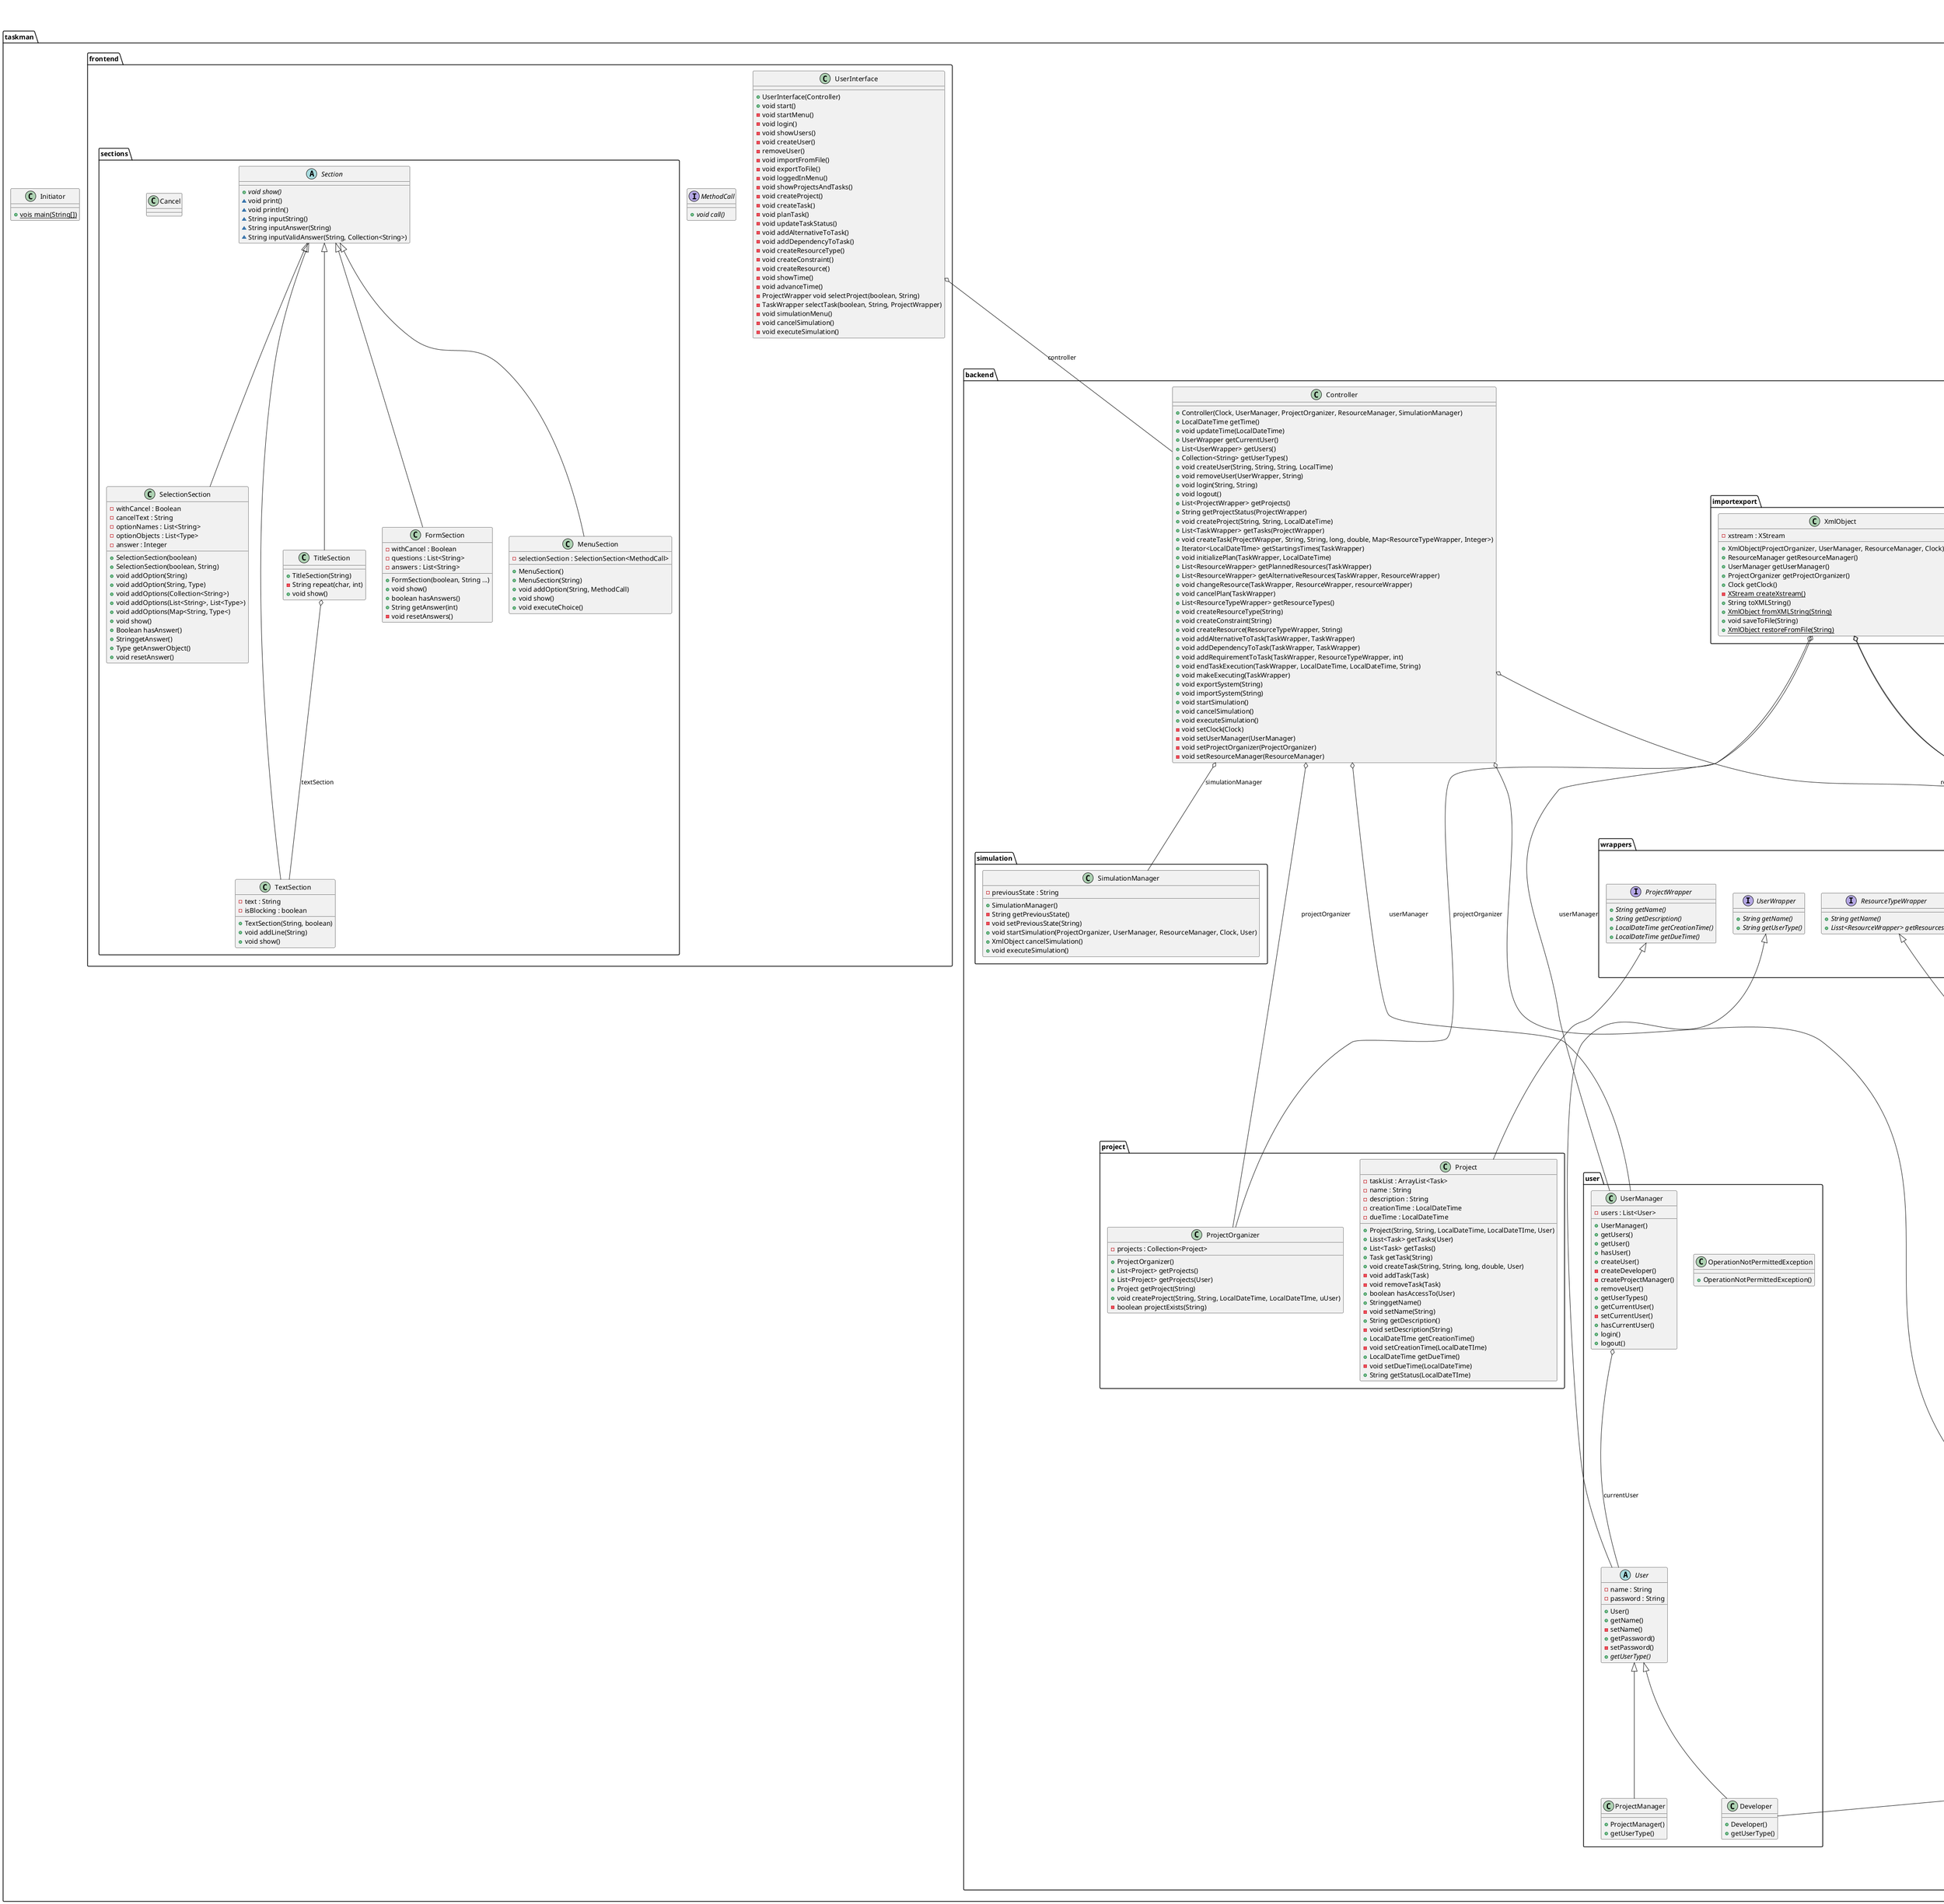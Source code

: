 @startuml

title __TASKMAN's Class Diagram__\n

  package taskman {
    class Initiator {
        {static} + vois main(String[])
    }

    package taskman.frontend {
      interface MethodCall {
          {abstract} + void call()
      }
      
      class UserInterface {
          + UserInterface(Controller)
          + void start()
          - void startMenu()
          - void login()
          - void showUsers()
          - void createUser()
          - removeUser()
          - void importFromFile()
          - void exportToFile()
          - void loggedInMenu()
          - void showProjectsAndTasks()
          - void createProject()
          - void createTask()
          - void planTask()
          - void updateTaskStatus()
          - void addAlternativeToTask()
          - void addDependencyToTask()
          - void createResourceType()
          - void createConstraint()
          - void createResource()
          - void showTime()
          - void advanceTime()
          - ProjectWrapper void selectProject(boolean, String)
          - TaskWrapper selectTask(boolean, String, ProjectWrapper)
          - void simulationMenu()
          - void cancelSimulation()
          - void executeSimulation()
      }

      package taskman.frontend.sections {
        class Cancel {
        }

        class FormSection {
            - withCancel : Boolean
            - questions : List<String>
            - answers : List<String>
            + FormSection(boolean, String ...)
            + void show()
            + boolean hasAnswers()
            + String getAnswer(int)
            - void resetAnswers()
        }

        class MenuSection {
            - selectionSection : SelectionSection<MethodCall>
            + MenuSection()
            + MenuSection(String)
            + void addOption(String, MethodCall)
            + void show()
            + void executeChoice()
        }

        abstract class Section {
            {abstract} + void show()
            ~ void print()
            ~ void println()
            ~ String inputString()
            ~ String inputAnswer(String)
            ~ String inputValidAnswer(String, Collection<String>)
        }

        class SelectionSection {
            - withCancel : Boolean
            - cancelText : String
            - optionNames : List<String>
            - optionObjects : List<Type>
            - answer : Integer
            + SelectionSection(boolean)
            + SelectionSection(boolean, String)
            + void addOption(String)
            + void addOption(String, Type)
            + void addOptions(Collection<String>)
            + void addOptions(List<String>, List<Type>)
            + void addOptions(Map<String, Type<)
            + void show()
            + Boolean hasAnswer()
            + StringgetAnswer()
            + Type getAnswerObject()
            + void resetAnswer()
        }

        class TextSection {
            - text : String
            - isBlocking : boolean
            + TextSection(String, boolean)
            + void addLine(String)
            + void show()
        }

        class TitleSection {
            + TitleSection(String)
            - String repeat(char, int)
            + void show()
        }
      }
    }

    package taskman.backend {
      class Controller {
          + Controller(Clock, UserManager, ProjectOrganizer, ResourceManager, SimulationManager)
          + LocalDateTime getTime()
          + void updateTime(LocalDateTime)
          + UserWrapper getCurrentUser()
          + List<UserWrapper> getUsers()
          + Collection<String> getUserTypes()
          + void createUser(String, String, String, LocalTime)
          + void removeUser(UserWrapper, String)
          + void login(String, String)
          + void logout()
          + List<ProjectWrapper> getProjects()
          + String getProjectStatus(ProjectWrapper)
          + void createProject(String, String, LocalDateTime)
          + List<TaskWrapper> getTasks(ProjectWrapper)
          + void createTask(ProjectWrapper, String, String, long, double, Map<ResourceTypeWrapper, Integer>)
          + Iterator<LocalDateTIme> getStartingsTimes(TaskWrapper)
          + void initializePlan(TaskWrapper, LocalDateTime)
          + List<ResourceWrapper> getPlannedResources(TaskWrapper)
          + List<ResourceWrapper> getAlternativeResources(TaskWrapper, ResourceWrapper)
          + void changeResource(TaskWrapper, ResourceWrapper, resourceWrapper)
          + void cancelPlan(TaskWrapper)
          + List<ResourceTypeWrapper> getResourceTypes()
          + void createResourceType(String)
          + void createConstraint(String)
          + void createResource(ResourceTypeWrapper, String)
          + void addAlternativeToTask(TaskWrapper, TaskWrapper)
          + void addDependencyToTask(TaskWrapper, TaskWrapper)
          + void addRequirementToTask(TaskWrapper, ResourceTypeWrapper, int)
          + void endTaskExecution(TaskWrapper, LocalDateTime, LocalDateTime, String)
          + void makeExecuting(TaskWrapper)
          + void exportSystem(String)
          + void importSystem(String)
          + void startSimulation()
          + void cancelSimulation()
          + void executeSimulation()
          - void setClock(Clock)
          - void setUserManager(UserManager)
          - void setProjectOrganizer(ProjectOrganizer)
          - void setResourceManager(ResourceManager)
      }

      package taskman.backend.wrappers {
        interface AvailabilityPeriodWrapper {
            {abstract} + LocalDateTime getStartTime()
            {abstract} + LocalDateTime getEndTime()
        }

        interface ProjectWrapper {
            {abstract} + String getName()
            {abstract} + String getDescription()
            {abstract} + LocalDateTime getCreationTime()
            {abstract} + LocalDateTime getDueTime()
        }

        interface ResourceTypeWrapper {
            {abstract} + String getName()
            {abstract} + Lisst<ResourceWrapper> getResources()
        }

        interface ResourceWrapper {
            {abstract} + String getName()
            {abstract} + ResourceTypeWrapper getType()
        }

        interface TaskWrapper {
            {abstract} + String getName()
            {abstract} + String getDescription()
            {abstract} + long getEstimatedDuration()
            {abstract} + double getAcceptableDeviation()
            {abstract} + String getStatus()
            {abstract} + boolean canBePlanned()
            {abstract} + boolean canBeUpdated()
            {abstract} + long getDelay()
            {abstract} + TaskWrapper getAlternative()
            {abstract} + TaskWrapper getDependencies()
        }

        interface TimeSpanWrapper {
            {abstract} + LocalDateTime getStartTime()
            {abstract} + LocalDateTime getEndTime()
        }

        interface UserWrapper {
            {abstract} + String getName()
            {abstract} + String getUserType()
        }
      }

      package taskman.backend.importexport {
        class ImportExportException {
            + ImportExportException(String)
        }

        class XmlObject {
            - xstream : XStream
            + XmlObject(ProjectOrganizer, UserManager, ResourceManager, Clock)
            + ResourceManager getResourceManager()
            + UserManager getUserManager()
            + ProjectOrganizer getProjectOrganizer()
            + Clock getClock()
            {static} - XStream createXstream()
            + String toXMLString()
            {static} + XmlObject fromXMLString(String)
            + void saveToFile(String)
            {static} + XmlObject restoreFromFile(String)
        }
      }

      package taskman.backend.project {
        class Project {
            - taskList : ArrayList<Task>
            - name : String
            - description : String
            - creationTime : LocalDateTime
            - dueTime : LocalDateTime
            + Project(String, String, LocalDateTime, LocalDateTIme, User)
            + Lisst<Task> getTasks(User)
            + List<Task> getTasks()
            + Task getTask(String)
            + void createTask(String, String, long, double, User)
            - void addTask(Task)
            - void removeTask(Task)
            + boolean hasAccessTo(User)
            + StringgetName()
            - void setName(String)
            + String getDescription()
            - void setDescription(String)
            + LocalDateTIme getCreationTime()
            - void setCreationTime(LocalDateTIme)
            + LocalDateTime getDueTime()
            - void setDueTime(LocalDateTime)
            + String getStatus(LocalDateTIme)
        }

        class ProjectOrganizer {
            - projects : Collection<Project>
            + ProjectOrganizer()
            + List<Project> getProjects()
            + List<Project> getProjects(User)
            + Project getProject(String)
            + void createProject(String, String, LocalDateTime, LocalDateTIme, uUser)
            - boolean projectExists(String)
        }
      }

      package taskman.backend.resource {
        class DeveloperResource {
            + DeveloperResource(String, ResourceType, LocalTime, Developer)
            + LocalTime getBreakTime()
            - void setBreakTime(AvailabilityPeriod)
            + void addBreakTime(LocalTIme)
            + boolean isAvailable(TimeSpan)
            - boolean overlapsWithBreak(TimeSpan)
            - void setDeveloper(Developer)
            + Developer getDeveloper()
        }

        class Plan {
            - requirements : Map<ResourceType, Integer>
            - reservations : List<Reservation>
            + Plan(Task)
            + Task getTask()
            - void setTask(Task)
            + Map<ResourceType, Integer> getRequirements()
            + void addRequirement(ResourceType, int)
            + List<REservation> getReservations()
            + void createReservation(Resource, LocalDateTime, LocalDateTime)
            + void createReservations(Lisst<Resource>, LocalDateTIme)
            + void createSpecificReservation(Resource, LocalDateTIme, LocalDateTime)
            + void removeReservation(Reservation)
            + List<Resource> getPlannedResources()
            + void changeResource(Resource, Resource)
            + Boolean isDeveloperFromPlan(User)
            + void finish(LocalDateTime)
            + void emptyPlan()
        }

        class Reservation {
            - userSpecific : boolean
            + Reservation(Resource, LocalDateTIme, LocalDateTIme)
            + Resource getResource()
            - void setResource(Resource)
            + TimeSpan getTimeSpan()
            - setTimeSpan(TimeSpan)
            + boolean overlaps(TimeSpan)
            + void finishEarlier(LocalDateTime)
            + boolean isUserSpecific()
            + void setUserSpecific()
            + void delete()
        }

        class Resource {
            - name : String
            - reservations : ArrayList<Reservation>
            + Resource(String, ResourceType)
            + String getName()
            + ResourceType getType()
            + setType(ResourceType)
            + List<Reservation> getReservations()
            + void addReservation(Reservation)
            + void deleteReservation(Reservation)
            + boolean isAvailable(TimeSpan)
            + boolean canRemove()
        }

        class ResourceManager {
            - resourceTypes : Set<ResourceType>
            - constraints : List<ConstraintComponent>
            + ResourceManager()
            + ResourceType getResourceType(String)
            + List<REsourceType> getResourceTypes()
            + void createResourceType(String)
            - List<ConstraintComponent> getConstraint()
            - void addConstraint(ConstraintComponent)
            + void createConstraint(String)
            + Iterator<LocalDAteTIme> getStartingTimes(plan, long, LocalDateTIme)
            - boolean isAvailableStartingTime(plan, long, LocalDateTIme)
            + void testRequirements(Map<ResourceType, Integer>)
            - boolean checkRequirements(Map<REsourceType, Integer)
            + void addRequirement(plan, ResourceTYpe, int)
            + void createResourceForUser(User, LocalTime)
            + void removeResourceForUser(User)
            + void initializePlan(Plan, long, LocalDateTime)
            + void reschedulePlan(Plan, TimeSpan)
            + void canBeRescheduled(Plan, TimeSpan)
            + List<Resource> getAlternativeResources(Resource, TimeSpan)
        }

        class ResourceType {
            - name : String
            - availability : HashMap<Integer, AvailabilityPeriod>
            - resources : ArrayList<Resource>
            + ResourceType(String)
            + String getName()
            - void setName(String)
            + int hashCode()
            - Map<Integer, AvailabilityPeriod> getAvailability()
            + AvailabilityPeriod getAvailabilityPeriod(int)
            + List<Resource> getResources()
            + int getNbOfResources()
            + boolean hasResource(String)
            + Resource getResource(String)
            - void addResource(Resource)
            + void createResource(String)
            + void createResourceFromUser(String, LocalTime, Developer)
            + void removeResource(Resource)
            + boolean hasAvailableResources(TimeSpan, int)
            + List<REsource> getAvailableResources(TimeSpan)
            + void addAvailability(int, AvailabilityPeriod)
        }
      }

      package taskman.backend.simulation {
        class SimulationManager {
            - previousState : String
            + SimulationManager()
            - String getPreviousState()
            - void setPreviousState(String)
            + void startSimulation(ProjectOrganizer, UserManager, ResourceManager, Clock, User)
            + XmlObject cancelSimulation()
            + void executeSimulation()
        }
      }

      package taskman.backend.task {
        class Task {
            - name : String
            - description : String
            - estimatedDuration : long
            - acceptableDeviation : double
            - dependencies : ArrayList<Task>
            + Task(String, String, long, double)
            + String getName()
            - void setName(String)
            + String getDescription()
            - void setDescription(String)
            + long getEstimatedDuration()
            - void setEstimatedDuration(long)
            + double getAcceptableDeviation()
            - void setAcceptableDeviation(double)
            + TimeSpan getTimeSpan()
            # void setTimeSpan(TimeSpan)
            - void setTimeSpan(LocalDateTime, LocalDAteTime)
            + TaskState getState()
            # void setState(TaskSTate)
            + String getStatus()
            + boolean canBePlanned()
            + boolean canBeUpdated()
            + void endExecution(LocalDateTime, LocalDateTime, String, User)
            + void makeExecuting(ResourceManager, LocalDateTime, User)
            + boolean isAvailable(ResourceManager, LocalDateTIme)
            + boolean isFinished()
            + long getDelay()
            + Task getAlternative()
            # void setAlternativeTask(Task)
            + void setAlternative(Task)
            + List<Task> getDependencies()
            # void addDependencyTask(Task)
            + void addDependency(Task)
            + void removeDependency(TAsk)
            + Plan getPlan()
            + void initializePlan(ResourceManager, LocalDateTime)
            + List<REsource> getPlannedResources()
            + List<Resource> getAlternativeResources(REsourceManager, Resource)
            + void changeResource(Resource, Resource)
            + void cancelPlan()
            + void addRequirement(ResourceManager, ResourceType, int)
            {static} # boolean containsLoop(Task, Task)
            + boolean hasAccessTo(User)
        }

        abstract class TaskState {
            - status : String
            + String getStatus()
            # void setStatus(String)
            + boolean canBePlanned()
            + boolean canBeUpdated()
            + long getDelay()
            + void execute(Task, ResourceManager, LocalDateTime)
            + void endExecution(TAsk, LocalDateTime, LocalDateTime)
            + void setAlternative(Task, Task)
            + void addDependency(TAsk, Task)
            + void addRequirement(ResourceManager, TAsk, ResourceType, int)
            + void isAvailable(ResourceManager, Task, LocalDateTime)
            + boolean isFinished()
            + void initializePlan(TAsk, ResourceManager, LocalDateTIme)
            + List<REsource> getPlannedResources(Task)
            + List<Resources> getAlternativeResources(ResourceManager, Task, Resource)
            + void changeResource(TAsk, REsource, REsource)
            + void cancelPlan(TAsk)
        }

        class TaskStateExecuting {
            + TaskStateExecuting()
            + void endExecution(Task, LocalDateTime, LocalDateTime, String)
        }

        class TaskStateFailed {
            + TaskStateFailed()
            + void setAlternative(TAsk, TAsk)
        }

        class TaskStateFinished {
            + TaskStateFinished()
            + boolean isFinished()
            + long getDelay(Task)
        }

        class TaskStatePlanned {
            + TaskStatePlanned()
            + boolean canBeUpdated()
            + List<Resource> getPlannedResources(TAsk)
            + List<REsource> getAlternativeResources(ResourceManager, Task, Resource)
            + void changeResource(Task, Resource, REsource)
            + void cancelPlan(Task)
            + void execute(Task, ResourceManager, LocalDateTime)
            + booleanisAvailable(ResourceManager, Task, LocalDateTime)
        }

        class TaskStateUnavailable {
            + TaskStateUnavailable()
            + addDependency(TAsk, TAsk)
            + boolean canBePlanned()
            + void addRequirement(ResourceManager, Task, ResourceTyme, int)
            + void initializePlan(Task, REsourceManager, LocalDateTime)
        }
      }

      package taskman.backend.time {
        class AvailabilityPeriod {
            - startTime : LocalTime
            - endTime : LocalTime
            + AvailabilityPeriod(LocalDateTime, LocalDateTime)
            + LocalDateTime getStartTime()
            - void setStartTime(LocalDateTime)
            + LocalDateTime getEndTime()
            - void setEndTime(LocalDateTIme)
            + boolean canHaveAsEndTime(LocalTime)
            + overlaps(TimeSpan)
        }

        class Clock {
            - time : LocalDateTime
            + LocalDateTime getTime()
            + void updateTime(LocalDateTime)
        }

        class TimeParser {
            {static} - DATE_TIME_FORMATTER : DateTimeFormatter
            {static} - DATE_FORMATTER : DateTimeFormatter
            {static} + String convertLocalDateTimeToString(LocalDAteTime)
            {static} + LocalDateTimeconvertStringToLocalDateTime(String)
            {static} + String convertLocalTimeToString(LocalTime)
            {static} + LocalTime convertStringToLocalTime(String)
            {static} + LocalDateTime roundUpLocalDateTime(LocalDateTime)
            {static} + roundUpLocalTime()
        }

        class TimeSpan {
            - startTime : LocalDateTime
            - endTime : LocalDateTime
            + TimeSpan(LocalDateTime, LocalDAteTime)
            + LocalDateTime getStartTime()
            - void setStartTime(LocalDateTIme)
            + LocalDateTime getEndTime()
            - void setEndTime(LocalDateTime)
            + boolean canHaveAsEndTime(LocalDateTime)
            + boolean equals(TimeSpan)
        }
      }

      package taskman.backend.user {
        class Developer {
            + Developer()
            + getUserType()
        }

        class OperationNotPermittedException {
            + OperationNotPermittedException()
        }

        class ProjectManager {
            + ProjectManager()
            + getUserType()
        }

        abstract class User {
            - name : String
            - password : String
            + User()
            + getName()
            - setName()
            + getPassword()
            - setPassword()
            {abstract} + getUserType()
        }

        class UserManager {
            - users : List<User>
            + UserManager()
            + getUsers()
            + getUser()
            + hasUser()
            + createUser()
            - createDeveloper()
            - createProjectManager()
            + removeUser()
            + getUserTypes()
            + getCurrentUser()
            - setCurrentUser()
            + hasCurrentUser()
            + login()
            + logout()
        }
      }
    }
  }

  UserInterface o-- Controller : controller
  FormSection -up-|> Section
  MenuSection -up-|> Section
  SelectionSection -up-|> Section
  TextSection -up-|> Section
  TitleSection -up-|> Section
  TitleSection o-- TextSection : textSection
  Controller o-- Clock : clock
  Controller o-- UserManager : userManager
  Controller o-- ProjectOrganizer : projectOrganizer
  Controller o-- ResourceManager : resourceManager
  Controller o-- SimulationManager : simulationManager
  XmlObject o-- ResourceManager : resourceManager
  XmlObject o-- UserManager : userManager
  XmlObject o-- ProjectOrganizer : projectOrganizer
  XmlObject o-- Clock : clock
  Project -up-|> ProjectWrapper
  DeveloperResource -up-|> Resource
  DeveloperResource o-- AvailabilityPeriod : breakTime
  DeveloperResource o-- Developer : developer
  Plan o-- Task : task
  Reservation o-- Resource : resource
  Reservation o-- TimeSpan : timeSpan
  Resource -up-|> ResourceWrapper
  Resource o-- ResourceType : type
  ResourceType -up-|> ResourceTypeWrapper
  Task -up-|> TaskWrapper
  Task o-- TimeSpan : timeSpan
  Task o-- TaskState : state
  Task o-- Task : alternative
  Task o-- Plan : plan
  TaskStateExecuting -up-|> TaskState
  TaskStateFailed -up-|> TaskState
  TaskStateFinished -up-|> TaskState
  TaskStatePlanned -up-|> TaskState
  TaskStateUnavailable -up-|> TaskState
  AvailabilityPeriod -up-|> AvailabilityPeriodWrapper
  TimeSpan -up-|> TimeSpanWrapper
  Developer -up-|> User
  ProjectManager -up-|> User
  User -up-|> UserWrapper
  UserManager o-- User : currentUser

@enduml

